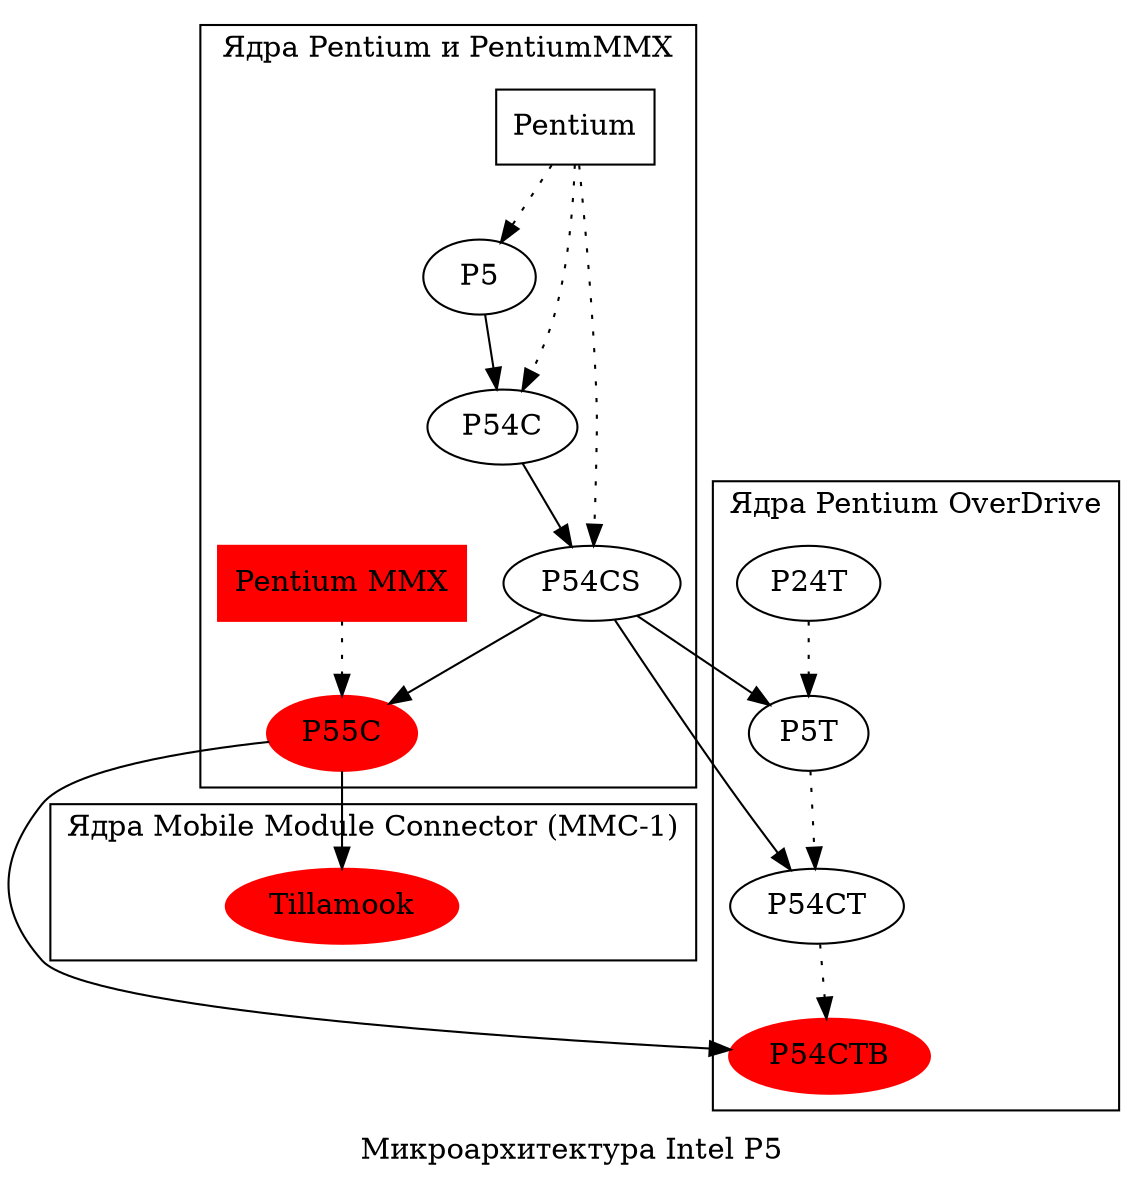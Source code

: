 digraph P5_family{ 
    label = "Микроархитектура Intel P5";
    subgraph cluster_0{
        label="Ядра Pentium и PentiumMMX";
        "Pentium" [shape=box];
        "Pentium MMX" [shape=box color=red fillcolor=red style=filled];
        
        "P5"
        "P54C"
        "P54CS";
        "P55C" [color=red fillcolor=red style=filled];
        
        "Pentium" -> {"P5" "P54C" "P54CS"}[style=dotted shape=none];
        "Pentium MMX" -> {"P55C"}[style=dotted shape=none];
    }
    
    subgraph cluster_1{
        label="Ядра Pentium OverDrive";
        "P24T";
        "P5T";
        "P54CT";
        "P54CTB" [color=red fillcolor=red style=filled];
        "P24T" -> "P5T" -> "P54CT" -> "P54CTB"[style=dotted];
    }
    
    subgraph cluster_2{
        label="Ядра Mobile Module Connector (MMC-1)";
        "Tillamook" [color=red fillcolor=red style=filled];
    }
    
    //Основные связи
    "P5"->"P54C"->"P54CS"->"P55C";
    "P54CS"->"P5T";
    "P54CS" -> "P54CT";
    "P55C"->"P54CTB";
    "P55C"->"Tillamook";
}
